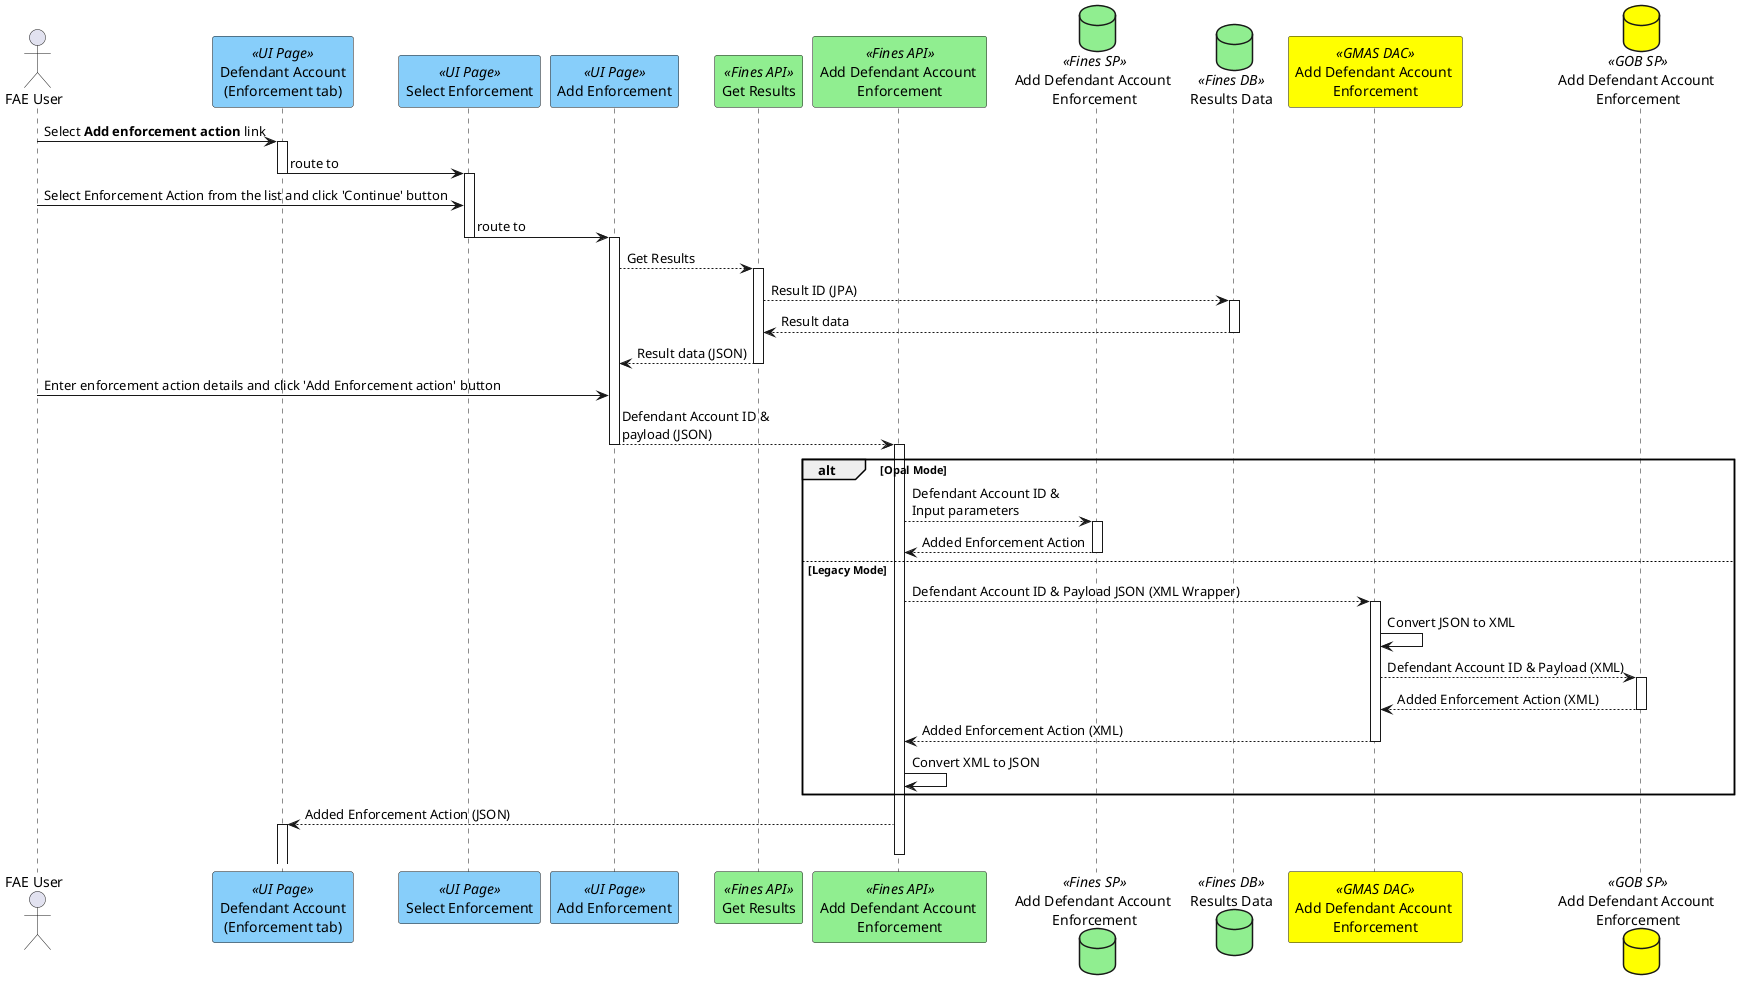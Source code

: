 @startuml
actor "FAE User" as user
participant "Defendant Account\n(Enforcement tab)" as page <<UI Page>> #lightskyblue
participant "Select Enforcement" as enfpage <<UI Page>> #lightskyblue
participant "Add Enforcement" as enfdetpage <<UI Page>> #lightskyblue
participant "Get Results" as resapi <<Fines API>> #lightgreen
participant "Add Defendant Account \nEnforcement" as nextenfapi <<Fines API>> #lightgreen
database "Add Defendant Account \nEnforcement" as nextenfsp <<Fines SP>>  #lightgreen
database "Results Data" as resdb <<Fines DB>>  #lightgreen
participant "Add Defendant Account \nEnforcement" as gmasdac <<GMAS DAC>> #yellow
database "Add Defendant Account \nEnforcement" as gobdb <<GOB SP>> #yellow
user -> page ++: Select <b>Add enforcement action</b> link
page -> enfpage --++: route to
user -> enfpage : Select Enforcement Action from the list and click 'Continue' button
enfpage -> enfdetpage --++: route to
enfdetpage --> resapi ++: Get Results
resapi --> resdb ++ : Result ID (JPA)
resapi <-- resdb --: Result data
resapi --> enfdetpage --: Result data (JSON)
user -> enfdetpage : Enter enforcement action details and click 'Add Enforcement action' button
enfdetpage --> nextenfapi --++: Defendant Account ID & \npayload (JSON)
alt Opal Mode
nextenfapi --> nextenfsp ++: Defendant Account ID & \nInput parameters
nextenfapi <-- nextenfsp --: Added Enforcement Action
else Legacy Mode
nextenfapi --> gmasdac ++: Defendant Account ID & Payload JSON (XML Wrapper)
gmasdac -> gmasdac: Convert JSON to XML
gmasdac --> gobdb ++: Defendant Account ID & Payload (XML)
gobdb --> gmasdac --: Added Enforcement Action (XML)
gmasdac --> nextenfapi --: Added Enforcement Action (XML)
nextenfapi -> nextenfapi: Convert XML to JSON
end
page <-- nextenfapi ++--: Added Enforcement Action (JSON)
@enduml